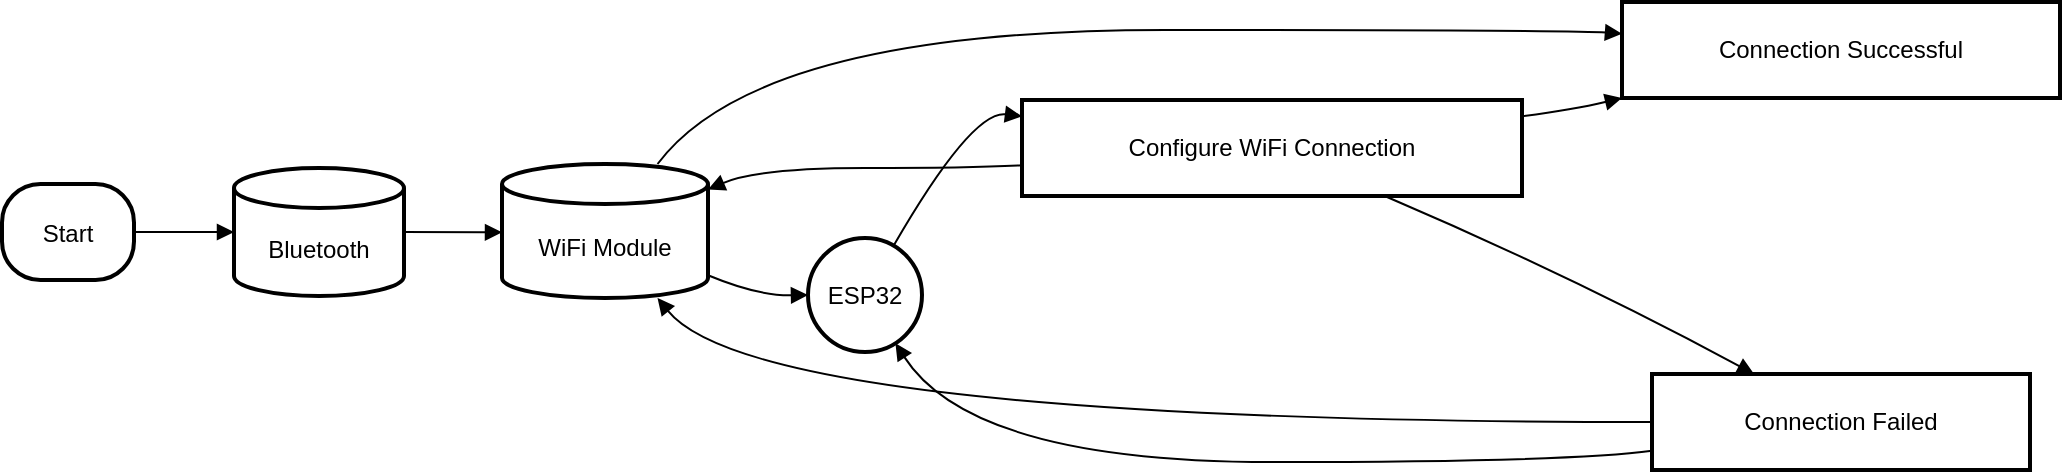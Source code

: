 <mxfile version="24.8.4" pages="2">
  <diagram name="Página-1" id="dT0MWgr_UpHtLIbFhmV2">
    <mxGraphModel>
      <root>
        <mxCell id="0" />
        <mxCell id="1" parent="0" />
        <mxCell id="2" value="Start" style="rounded=1;arcSize=40;strokeWidth=2" vertex="1" parent="1">
          <mxGeometry x="8" y="99" width="66" height="48" as="geometry" />
        </mxCell>
        <mxCell id="3" value="Configure WiFi Connection" style="whiteSpace=wrap;strokeWidth=2;" vertex="1" parent="1">
          <mxGeometry x="518" y="57" width="250" height="48" as="geometry" />
        </mxCell>
        <mxCell id="4" value="Bluetooth" style="shape=cylinder3;boundedLbl=1;backgroundOutline=1;size=10;strokeWidth=2;whiteSpace=wrap;" vertex="1" parent="1">
          <mxGeometry x="124" y="91" width="85" height="64" as="geometry" />
        </mxCell>
        <mxCell id="5" value="WiFi Module" style="shape=cylinder3;boundedLbl=1;backgroundOutline=1;size=10;strokeWidth=2;whiteSpace=wrap;" vertex="1" parent="1">
          <mxGeometry x="258" y="89" width="103" height="67" as="geometry" />
        </mxCell>
        <mxCell id="6" value="ESP32" style="ellipse;aspect=fixed;strokeWidth=2;whiteSpace=wrap;" vertex="1" parent="1">
          <mxGeometry x="411" y="126" width="57" height="57" as="geometry" />
        </mxCell>
        <mxCell id="7" value="Connection Successful" style="whiteSpace=wrap;strokeWidth=2;" vertex="1" parent="1">
          <mxGeometry x="818" y="8" width="219" height="48" as="geometry" />
        </mxCell>
        <mxCell id="8" value="Connection Failed" style="whiteSpace=wrap;strokeWidth=2;" vertex="1" parent="1">
          <mxGeometry x="833" y="194" width="189" height="48" as="geometry" />
        </mxCell>
        <mxCell id="9" value="" style="curved=1;startArrow=none;endArrow=block;exitX=0.99;exitY=0.5;entryX=0;entryY=0.5;" edge="1" parent="1" source="2" target="4">
          <mxGeometry relative="1" as="geometry">
            <Array as="points" />
          </mxGeometry>
        </mxCell>
        <mxCell id="10" value="" style="curved=1;startArrow=none;endArrow=block;exitX=0.99;exitY=0.5;entryX=0;entryY=0.51;" edge="1" parent="1" source="4" target="5">
          <mxGeometry relative="1" as="geometry">
            <Array as="points" />
          </mxGeometry>
        </mxCell>
        <mxCell id="11" value="" style="curved=1;startArrow=none;endArrow=block;exitX=1;exitY=0.83;entryX=0;entryY=0.5;" edge="1" parent="1" source="5" target="6">
          <mxGeometry relative="1" as="geometry">
            <Array as="points">
              <mxPoint x="386" y="155" />
            </Array>
          </mxGeometry>
        </mxCell>
        <mxCell id="12" value="" style="curved=1;startArrow=none;endArrow=block;exitX=0.79;exitY=0;entryX=0;entryY=0.17;" edge="1" parent="1" source="6" target="3">
          <mxGeometry relative="1" as="geometry">
            <Array as="points">
              <mxPoint x="493" y="62" />
            </Array>
          </mxGeometry>
        </mxCell>
        <mxCell id="13" value="" style="curved=1;startArrow=none;endArrow=block;exitX=0;exitY=0.68;entryX=1;entryY=0.19;" edge="1" parent="1" source="3" target="5">
          <mxGeometry relative="1" as="geometry">
            <Array as="points">
              <mxPoint x="493" y="91" />
              <mxPoint x="386" y="91" />
            </Array>
          </mxGeometry>
        </mxCell>
        <mxCell id="14" value="" style="curved=1;startArrow=none;endArrow=block;exitX=0.75;exitY=0.01;entryX=0;entryY=0.33;" edge="1" parent="1" source="5" target="7">
          <mxGeometry relative="1" as="geometry">
            <Array as="points">
              <mxPoint x="386" y="22" />
              <mxPoint x="793" y="22" />
            </Array>
          </mxGeometry>
        </mxCell>
        <mxCell id="15" value="" style="curved=1;startArrow=none;endArrow=block;exitX=1;exitY=0.17;entryX=0;entryY=1;" edge="1" parent="1" source="3" target="7">
          <mxGeometry relative="1" as="geometry">
            <Array as="points">
              <mxPoint x="793" y="62" />
            </Array>
          </mxGeometry>
        </mxCell>
        <mxCell id="16" value="" style="curved=1;startArrow=none;endArrow=block;exitX=0.73;exitY=1.01;entryX=0.27;entryY=0;" edge="1" parent="1" source="3" target="8">
          <mxGeometry relative="1" as="geometry">
            <Array as="points">
              <mxPoint x="793" y="145" />
            </Array>
          </mxGeometry>
        </mxCell>
        <mxCell id="17" value="" style="curved=1;startArrow=none;endArrow=block;exitX=0;exitY=0.5;entryX=0.76;entryY=1.01;" edge="1" parent="1" source="8" target="5">
          <mxGeometry relative="1" as="geometry">
            <Array as="points">
              <mxPoint x="386" y="218" />
            </Array>
          </mxGeometry>
        </mxCell>
        <mxCell id="18" value="" style="curved=1;startArrow=none;endArrow=block;exitX=0;exitY=0.8;entryX=0.82;entryY=1;" edge="1" parent="1" source="8" target="6">
          <mxGeometry relative="1" as="geometry">
            <Array as="points">
              <mxPoint x="793" y="238" />
              <mxPoint x="493" y="238" />
            </Array>
          </mxGeometry>
        </mxCell>
      </root>
    </mxGraphModel>
  </diagram>
  <diagram id="0O6NjiY8yjoAqZZxrogJ" name="Página-2">
    <mxGraphModel dx="906" dy="561" grid="1" gridSize="10" guides="1" tooltips="1" connect="1" arrows="1" fold="1" page="1" pageScale="1" pageWidth="827" pageHeight="1169" math="0" shadow="0">
      <root>
        <mxCell id="0" />
        <mxCell id="1" parent="0" />
      </root>
    </mxGraphModel>
  </diagram>
</mxfile>
